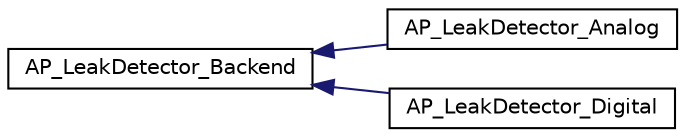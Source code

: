 digraph "Graphical Class Hierarchy"
{
 // INTERACTIVE_SVG=YES
  edge [fontname="Helvetica",fontsize="10",labelfontname="Helvetica",labelfontsize="10"];
  node [fontname="Helvetica",fontsize="10",shape=record];
  rankdir="LR";
  Node1 [label="AP_LeakDetector_Backend",height=0.2,width=0.4,color="black", fillcolor="white", style="filled",URL="$classAP__LeakDetector__Backend.html"];
  Node1 -> Node2 [dir="back",color="midnightblue",fontsize="10",style="solid",fontname="Helvetica"];
  Node2 [label="AP_LeakDetector_Analog",height=0.2,width=0.4,color="black", fillcolor="white", style="filled",URL="$classAP__LeakDetector__Analog.html"];
  Node1 -> Node3 [dir="back",color="midnightblue",fontsize="10",style="solid",fontname="Helvetica"];
  Node3 [label="AP_LeakDetector_Digital",height=0.2,width=0.4,color="black", fillcolor="white", style="filled",URL="$classAP__LeakDetector__Digital.html"];
}
